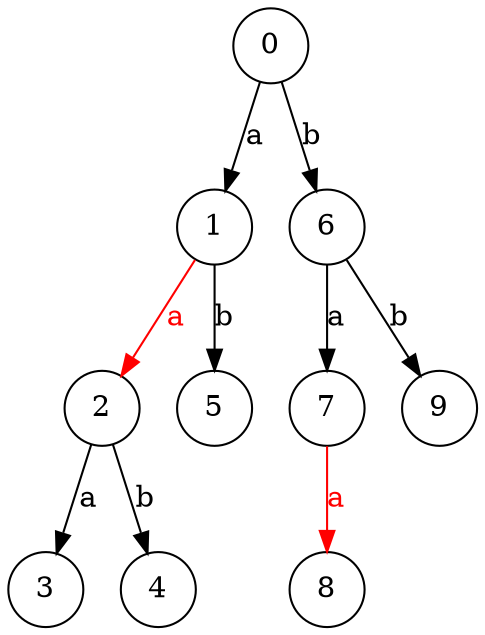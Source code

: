 digraph Tree {
	rankdir=TB;
	node [shape = circle];
0 -> 1[label = "a" ];
1 -> 2[label = "a" ,color = red, fontcolor = red];
2 -> 3[label = "a" ];
2 -> 4[label = "b" ];
1 -> 5[label = "b" ];
0 -> 6[label = "b" ];
6 -> 7[label = "a" ];
7 -> 8[label = "a" ,color = red, fontcolor = red];
6 -> 9[label = "b" ];
}